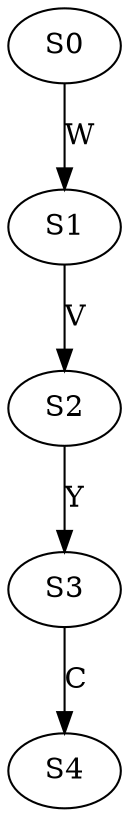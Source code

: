 strict digraph  {
	S0 -> S1 [ label = W ];
	S1 -> S2 [ label = V ];
	S2 -> S3 [ label = Y ];
	S3 -> S4 [ label = C ];
}
